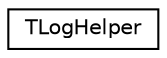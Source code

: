 digraph G
{
  edge [fontname="Helvetica",fontsize="10",labelfontname="Helvetica",labelfontsize="10"];
  node [fontname="Helvetica",fontsize="10",shape=record];
  rankdir="LR";
  Node1 [label="TLogHelper",height=0.2,width=0.4,color="black", fillcolor="white", style="filled",URL="$class_t_log_helper.html"];
}
